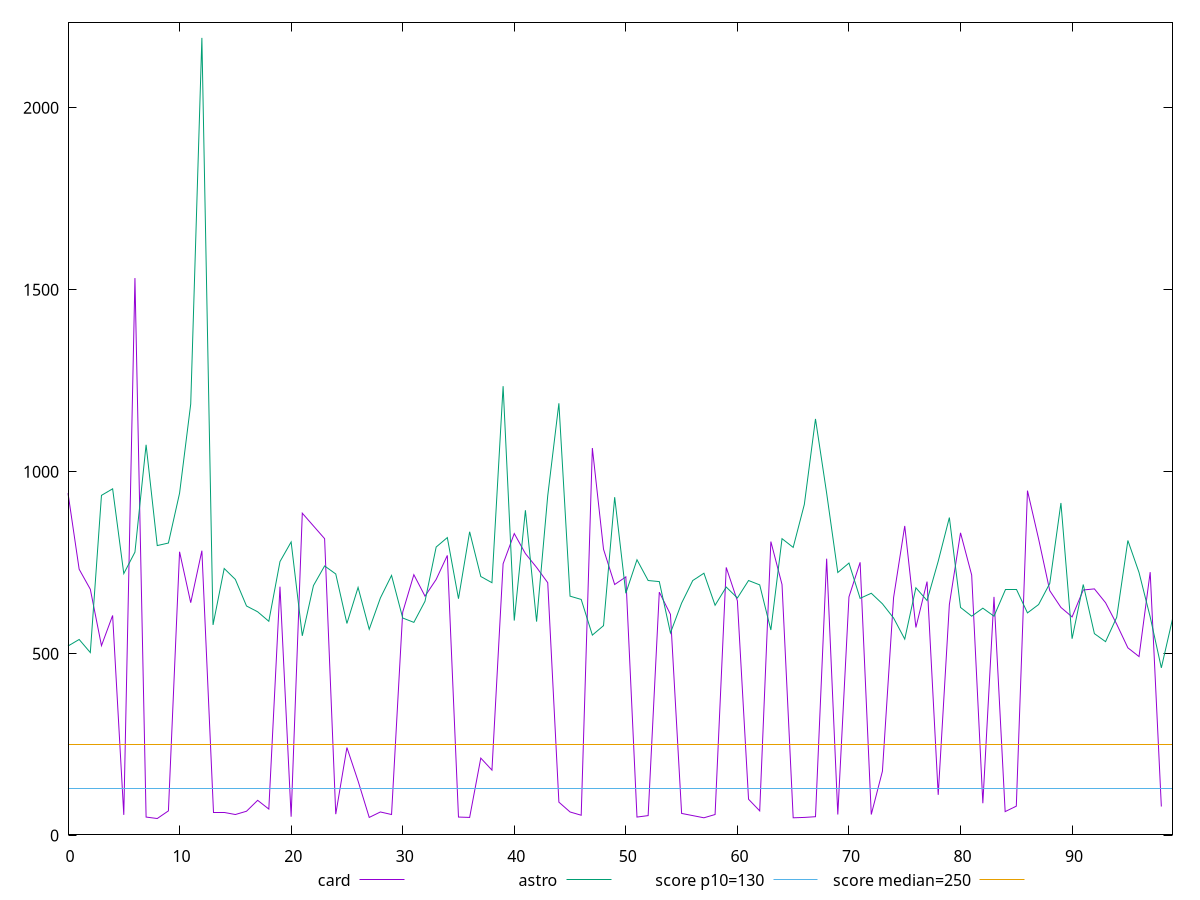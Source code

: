reset

$card <<EOF
0 941
1 732
2 677
3 522
4 605
5 57
6 1532.0000000000018
7 51
8 47
9 68
10 780
11 640
12 783
13 64
14 64
15 58
16 67
17 97
18 73
19 684
20 52
21 886
22 850.9999999999991
23 816
24 59
25 242
26 149.99999999999977
27 50
28 65
29 58
30 614
31 717
32 658
33 704
34 770
35 51
36 50
37 213
38 180
39 747
40 830
41 775
42 737
43 695
44 92
45 65
46 56
47 1065
48 787
49 690
50 711
51 50.99999999999977
52 55
53 669
54 608
55 61
56 55
57 49
58 58
59 737
60 645
61 100
62 68
63 808
64 690
65 49
66 50
67 52.00000000000023
68 761
69 57.99999999999977
70 656
71 751
72 58
73 177
74 654
75 851
76 572
77 698
78 112
79 635
80 832
81 716
82 89
83 656
84 66
85 81
86 948
87 815
88 673
89 627
90 601
91 675
92 678
93 640
94 581
95 516
96 492
97 724
98 80
EOF

$astro <<EOF
0 521
1 539.0000000000009
2 503
3 935.0000000000009
4 953
5 720
6 779
7 1074
8 797.0000000000009
9 804
10 941
11 1186
12 2191.999999999999
13 579
14 734
15 704
16 631
17 615
18 589
19 753
20 807
21 549
22 686.9999999999991
23 741
24 719
25 583
26 682
27 567
28 653
29 715
30 598
31 586
32 644.0000000000009
33 793
34 819
35 651
36 835
37 712
38 695
39 1235
40 591
41 894
42 588
43 934
44 1188
45 658
46 649.0000000000009
47 551
48 577
49 930
50 666
51 758
52 701
53 698
54 557
55 639.0000000000018
56 701
57 721.0000000000009
58 632.9999999999991
59 683
60 653
61 701
62 689
63 565
64 816
65 792
66 909.9999999999991
67 1145
68 940.9999999999991
69 723.0000000000009
70 749
71 651.9999999999991
72 666.0000000000009
73 637
74 597.9999999999991
75 540.0000000000009
76 681
77 646
78 754
79 874
80 627.0000000000009
81 603
82 625
83 603
84 676
85 676
86 612
87 635
88 692.9999999999991
89 914
90 541
91 690
92 555
93 532.9999999999982
94 600
95 811
96 723
97 601
98 461
99 595
EOF

set key outside below
set xrange [0:99]
set yrange [4.100000000000016:2234.899999999999]
set trange [4.100000000000016:2234.899999999999]
set terminal svg size 640, 520 enhanced background rgb 'white'
set output "reports/report_00027_2021-02-24T12-40-31.850Z/max-potential-fid/comparison/line/2_vs_3.svg"

plot $card title "card" with line, \
     $astro title "astro" with line, \
     130 title "score p10=130", \
     250 title "score median=250"

reset
